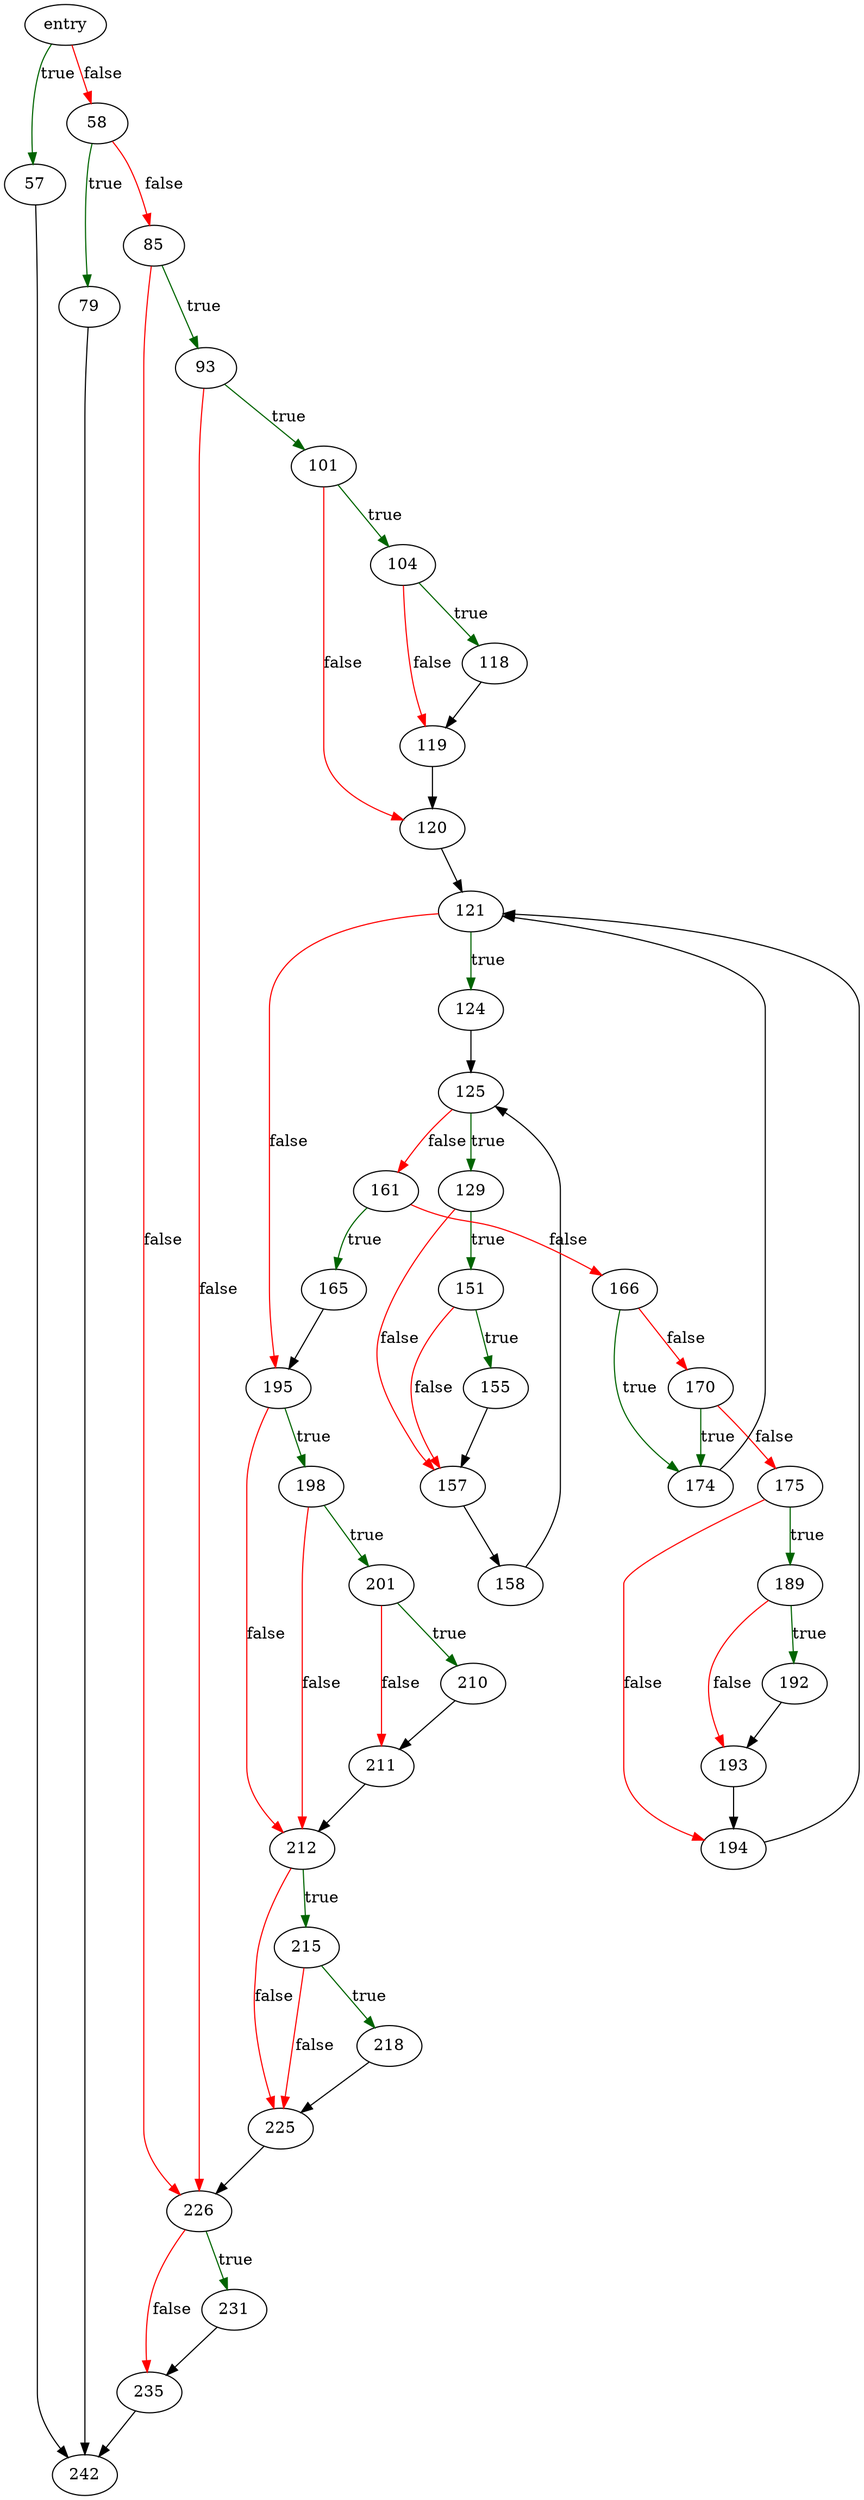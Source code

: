 digraph "whereLoopAddVirtual" {
	// Node definitions.
	3 [label=entry];
	57;
	58;
	79;
	85;
	93;
	101;
	104;
	118;
	119;
	120;
	121;
	124;
	125;
	129;
	151;
	155;
	157;
	158;
	161;
	165;
	166;
	170;
	174;
	175;
	189;
	192;
	193;
	194;
	195;
	198;
	201;
	210;
	211;
	212;
	215;
	218;
	225;
	226;
	231;
	235;
	242;

	// Edge definitions.
	3 -> 57 [
		color=darkgreen
		label=true
	];
	3 -> 58 [
		color=red
		label=false
	];
	57 -> 242;
	58 -> 79 [
		color=darkgreen
		label=true
	];
	58 -> 85 [
		color=red
		label=false
	];
	79 -> 242;
	85 -> 93 [
		color=darkgreen
		label=true
	];
	85 -> 226 [
		color=red
		label=false
	];
	93 -> 101 [
		color=darkgreen
		label=true
	];
	93 -> 226 [
		color=red
		label=false
	];
	101 -> 104 [
		color=darkgreen
		label=true
	];
	101 -> 120 [
		color=red
		label=false
	];
	104 -> 118 [
		color=darkgreen
		label=true
	];
	104 -> 119 [
		color=red
		label=false
	];
	118 -> 119;
	119 -> 120;
	120 -> 121;
	121 -> 124 [
		color=darkgreen
		label=true
	];
	121 -> 195 [
		color=red
		label=false
	];
	124 -> 125;
	125 -> 129 [
		color=darkgreen
		label=true
	];
	125 -> 161 [
		color=red
		label=false
	];
	129 -> 151 [
		color=darkgreen
		label=true
	];
	129 -> 157 [
		color=red
		label=false
	];
	151 -> 155 [
		color=darkgreen
		label=true
	];
	151 -> 157 [
		color=red
		label=false
	];
	155 -> 157;
	157 -> 158;
	158 -> 125;
	161 -> 165 [
		color=darkgreen
		label=true
	];
	161 -> 166 [
		color=red
		label=false
	];
	165 -> 195;
	166 -> 170 [
		color=red
		label=false
	];
	166 -> 174 [
		color=darkgreen
		label=true
	];
	170 -> 174 [
		color=darkgreen
		label=true
	];
	170 -> 175 [
		color=red
		label=false
	];
	174 -> 121;
	175 -> 189 [
		color=darkgreen
		label=true
	];
	175 -> 194 [
		color=red
		label=false
	];
	189 -> 192 [
		color=darkgreen
		label=true
	];
	189 -> 193 [
		color=red
		label=false
	];
	192 -> 193;
	193 -> 194;
	194 -> 121;
	195 -> 198 [
		color=darkgreen
		label=true
	];
	195 -> 212 [
		color=red
		label=false
	];
	198 -> 201 [
		color=darkgreen
		label=true
	];
	198 -> 212 [
		color=red
		label=false
	];
	201 -> 210 [
		color=darkgreen
		label=true
	];
	201 -> 211 [
		color=red
		label=false
	];
	210 -> 211;
	211 -> 212;
	212 -> 215 [
		color=darkgreen
		label=true
	];
	212 -> 225 [
		color=red
		label=false
	];
	215 -> 218 [
		color=darkgreen
		label=true
	];
	215 -> 225 [
		color=red
		label=false
	];
	218 -> 225;
	225 -> 226;
	226 -> 231 [
		color=darkgreen
		label=true
	];
	226 -> 235 [
		color=red
		label=false
	];
	231 -> 235;
	235 -> 242;
}